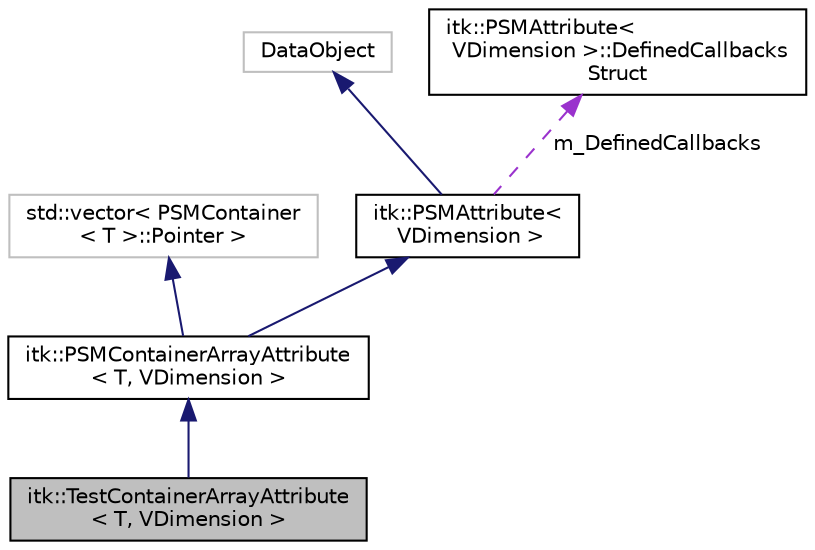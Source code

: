 digraph "itk::TestContainerArrayAttribute&lt; T, VDimension &gt;"
{
  edge [fontname="Helvetica",fontsize="10",labelfontname="Helvetica",labelfontsize="10"];
  node [fontname="Helvetica",fontsize="10",shape=record];
  Node1 [label="itk::TestContainerArrayAttribute\l\< T, VDimension \>",height=0.2,width=0.4,color="black", fillcolor="grey75", style="filled", fontcolor="black"];
  Node2 -> Node1 [dir="back",color="midnightblue",fontsize="10",style="solid",fontname="Helvetica"];
  Node2 [label="itk::PSMContainerArrayAttribute\l\< T, VDimension \>",height=0.2,width=0.4,color="black", fillcolor="white", style="filled",URL="$classitk_1_1_p_s_m_container_array_attribute.html"];
  Node3 -> Node2 [dir="back",color="midnightblue",fontsize="10",style="solid",fontname="Helvetica"];
  Node3 [label="std::vector\< PSMContainer\l\< T \>::Pointer \>",height=0.2,width=0.4,color="grey75", fillcolor="white", style="filled"];
  Node4 -> Node2 [dir="back",color="midnightblue",fontsize="10",style="solid",fontname="Helvetica"];
  Node4 [label="itk::PSMAttribute\<\l VDimension \>",height=0.2,width=0.4,color="black", fillcolor="white", style="filled",URL="$classitk_1_1_p_s_m_attribute.html",tooltip="Base class for PSMParticleSystem attribute classes. "];
  Node5 -> Node4 [dir="back",color="midnightblue",fontsize="10",style="solid",fontname="Helvetica"];
  Node5 [label="DataObject",height=0.2,width=0.4,color="grey75", fillcolor="white", style="filled"];
  Node6 -> Node4 [dir="back",color="darkorchid3",fontsize="10",style="dashed",label=" m_DefinedCallbacks" ,fontname="Helvetica"];
  Node6 [label="itk::PSMAttribute\<\l VDimension \>::DefinedCallbacks\lStruct",height=0.2,width=0.4,color="black", fillcolor="white", style="filled",URL="$structitk_1_1_p_s_m_attribute_1_1_defined_callbacks_struct.html"];
}
